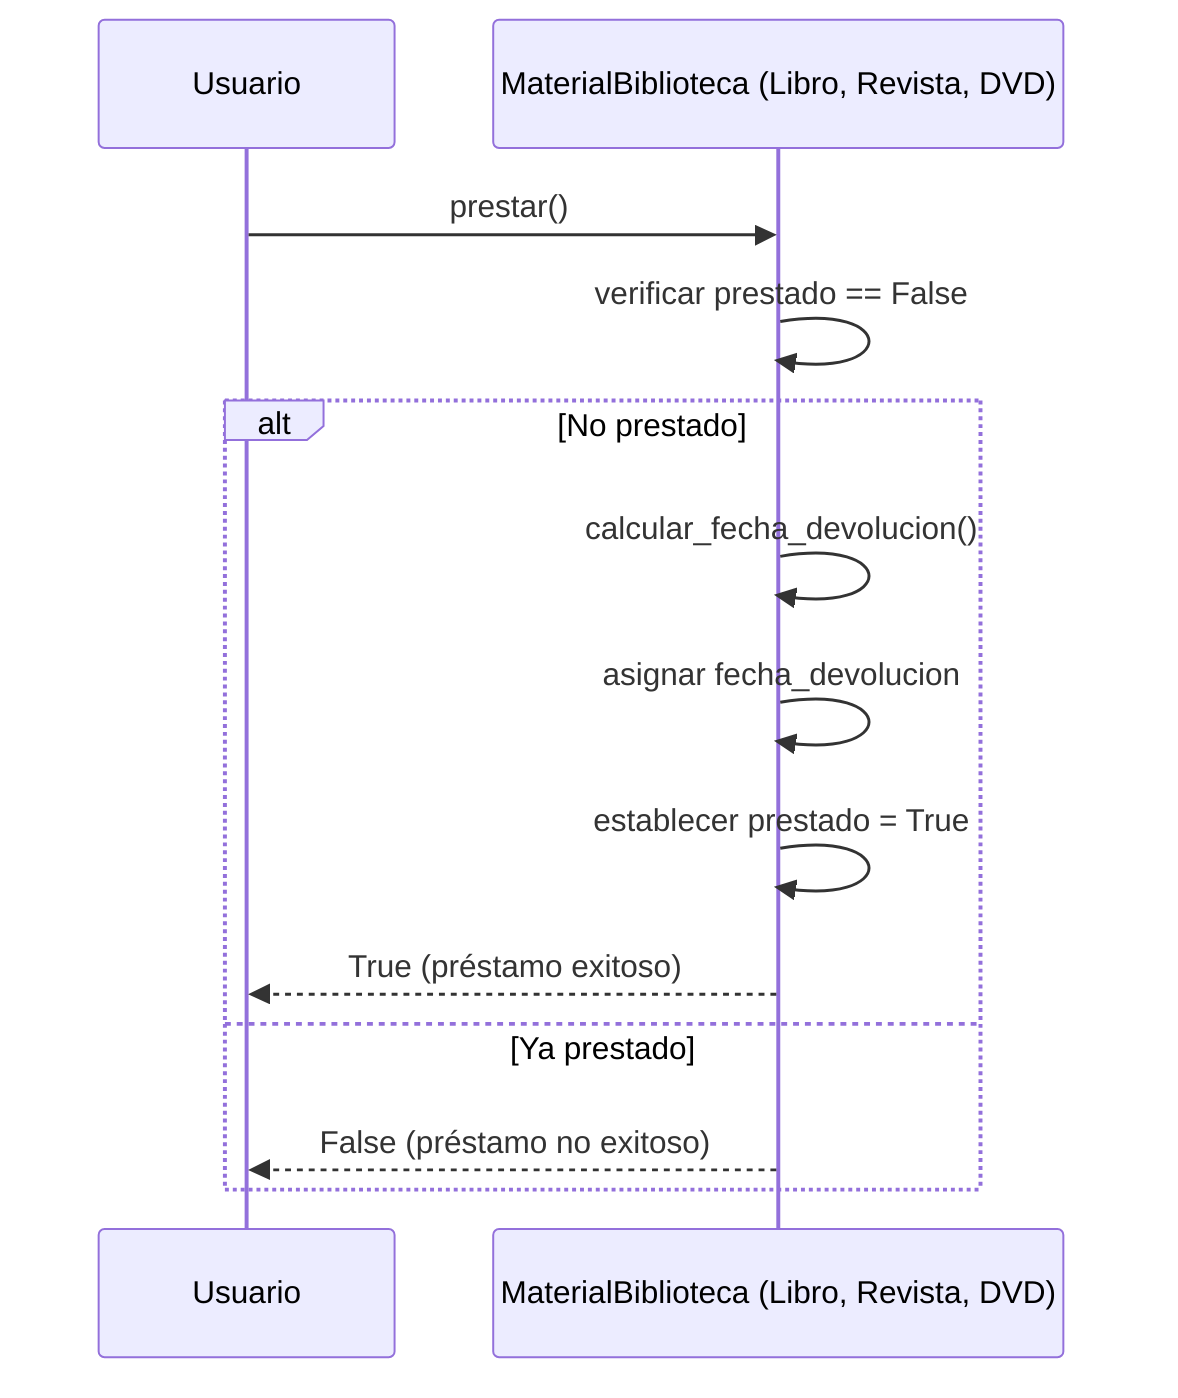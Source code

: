 sequenceDiagram
    participant Usuario
    participant MaterialBiblioteca as MaterialBiblioteca (Libro, Revista, DVD)

    Usuario ->> MaterialBiblioteca: prestar()
    MaterialBiblioteca ->> MaterialBiblioteca: verificar prestado == False
    alt No prestado
        MaterialBiblioteca ->> MaterialBiblioteca: calcular_fecha_devolucion()
        MaterialBiblioteca ->> MaterialBiblioteca: asignar fecha_devolucion
        MaterialBiblioteca ->> MaterialBiblioteca: establecer prestado = True
        MaterialBiblioteca -->> Usuario: True (préstamo exitoso)
    else Ya prestado
        MaterialBiblioteca -->> Usuario: False (préstamo no exitoso)
    end